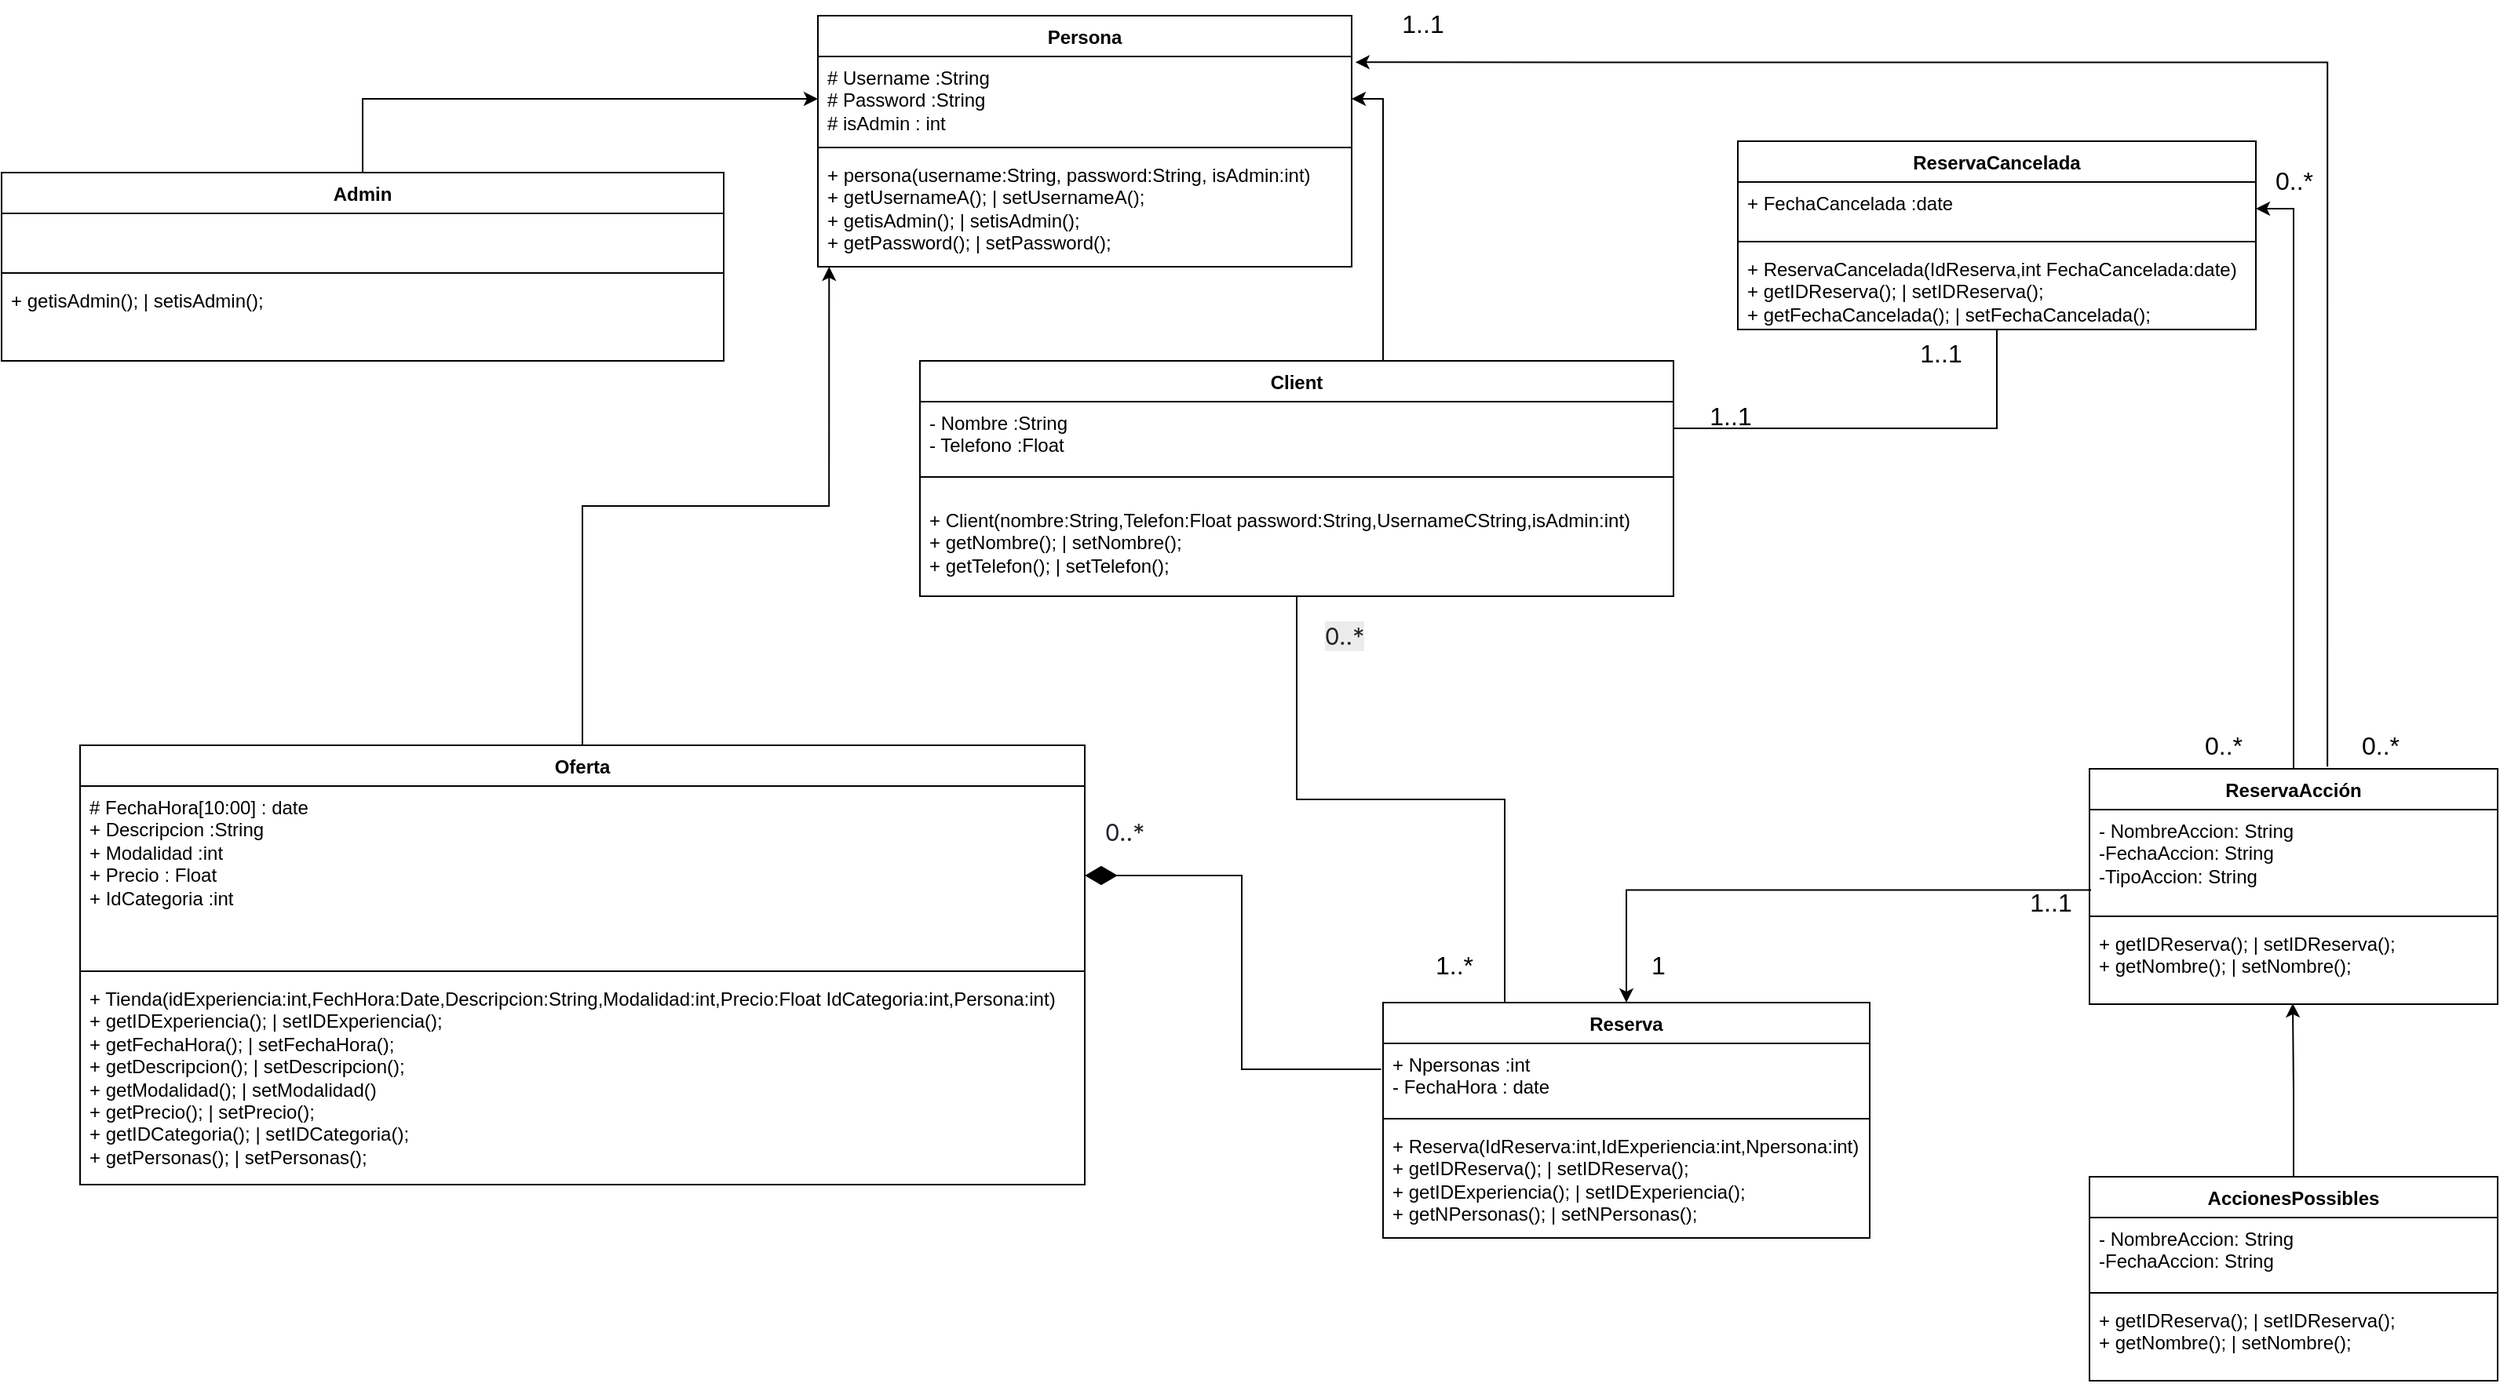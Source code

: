 <mxfile version="24.9.0">
  <diagram name="Pàgina-1" id="YVHWd9X6C8wZxe6zpNKP">
    <mxGraphModel dx="-63" dy="797" grid="1" gridSize="10" guides="1" tooltips="1" connect="1" arrows="1" fold="1" page="1" pageScale="1" pageWidth="827" pageHeight="1169" math="0" shadow="0">
      <root>
        <mxCell id="0" />
        <mxCell id="1" parent="0" />
        <mxCell id="NQTOUwLC0F2Nmya9_8Xx-1" value="Persona" style="swimlane;fontStyle=1;align=center;verticalAlign=top;childLayout=stackLayout;horizontal=1;startSize=26;horizontalStack=0;resizeParent=1;resizeParentMax=0;resizeLast=0;collapsible=1;marginBottom=0;whiteSpace=wrap;html=1;" vertex="1" parent="1">
          <mxGeometry x="2174" y="160" width="340" height="160" as="geometry" />
        </mxCell>
        <mxCell id="NQTOUwLC0F2Nmya9_8Xx-2" value="&lt;div&gt;&lt;div&gt;# Username&amp;nbsp;&lt;span style=&quot;background-color: initial;&quot;&gt;:String&lt;/span&gt;&lt;/div&gt;&lt;/div&gt;# Password :String&lt;div&gt;# isAdmin : int&amp;nbsp;&lt;br&gt;&lt;/div&gt;" style="text;strokeColor=none;fillColor=none;align=left;verticalAlign=top;spacingLeft=4;spacingRight=4;overflow=hidden;rotatable=0;points=[[0,0.5],[1,0.5]];portConstraint=eastwest;whiteSpace=wrap;html=1;" vertex="1" parent="NQTOUwLC0F2Nmya9_8Xx-1">
          <mxGeometry y="26" width="340" height="54" as="geometry" />
        </mxCell>
        <mxCell id="NQTOUwLC0F2Nmya9_8Xx-3" value="" style="line;strokeWidth=1;fillColor=none;align=left;verticalAlign=middle;spacingTop=-1;spacingLeft=3;spacingRight=3;rotatable=0;labelPosition=right;points=[];portConstraint=eastwest;strokeColor=inherit;" vertex="1" parent="NQTOUwLC0F2Nmya9_8Xx-1">
          <mxGeometry y="80" width="340" height="8" as="geometry" />
        </mxCell>
        <mxCell id="NQTOUwLC0F2Nmya9_8Xx-4" value="+ persona(username:String, password:String, isAdmin:int)&lt;div&gt;&lt;div&gt;+&amp;nbsp;&lt;span style=&quot;background-color: initial;&quot;&gt;getUsernameA(); | setUsernameA();&lt;/span&gt;&lt;/div&gt;&lt;div&gt;+&amp;nbsp;&lt;span style=&quot;background-color: initial;&quot;&gt;getisAdmin(); | setisAdmin();&lt;/span&gt;&lt;/div&gt;&lt;/div&gt;&lt;div&gt;+&amp;nbsp;&lt;span style=&quot;background-color: initial;&quot;&gt;getPassword(); | setPassword();&lt;/span&gt;&lt;span style=&quot;background-color: initial;&quot;&gt;&lt;/span&gt;&lt;/div&gt;" style="text;strokeColor=none;fillColor=none;align=left;verticalAlign=top;spacingLeft=4;spacingRight=4;overflow=hidden;rotatable=0;points=[[0,0.5],[1,0.5]];portConstraint=eastwest;whiteSpace=wrap;html=1;" vertex="1" parent="NQTOUwLC0F2Nmya9_8Xx-1">
          <mxGeometry y="88" width="340" height="72" as="geometry" />
        </mxCell>
        <mxCell id="NQTOUwLC0F2Nmya9_8Xx-5" style="edgeStyle=orthogonalEdgeStyle;rounded=0;orthogonalLoop=1;jettySize=auto;html=1;exitX=0.5;exitY=0;exitDx=0;exitDy=0;entryX=0;entryY=0.5;entryDx=0;entryDy=0;startArrow=none;startFill=0;endArrow=classic;endFill=1;" edge="1" parent="1" source="NQTOUwLC0F2Nmya9_8Xx-6" target="NQTOUwLC0F2Nmya9_8Xx-2">
          <mxGeometry relative="1" as="geometry" />
        </mxCell>
        <mxCell id="NQTOUwLC0F2Nmya9_8Xx-6" value="Admin" style="swimlane;fontStyle=1;align=center;verticalAlign=top;childLayout=stackLayout;horizontal=1;startSize=26;horizontalStack=0;resizeParent=1;resizeParentMax=0;resizeLast=0;collapsible=1;marginBottom=0;whiteSpace=wrap;html=1;" vertex="1" parent="1">
          <mxGeometry x="1654" y="260" width="460" height="120" as="geometry" />
        </mxCell>
        <mxCell id="NQTOUwLC0F2Nmya9_8Xx-7" value="&lt;div&gt;&lt;br&gt;&lt;/div&gt;" style="text;strokeColor=none;fillColor=none;align=left;verticalAlign=top;spacingLeft=4;spacingRight=4;overflow=hidden;rotatable=0;points=[[0,0.5],[1,0.5]];portConstraint=eastwest;whiteSpace=wrap;html=1;" vertex="1" parent="NQTOUwLC0F2Nmya9_8Xx-6">
          <mxGeometry y="26" width="460" height="34" as="geometry" />
        </mxCell>
        <mxCell id="NQTOUwLC0F2Nmya9_8Xx-8" value="" style="line;strokeWidth=1;fillColor=none;align=left;verticalAlign=middle;spacingTop=-1;spacingLeft=3;spacingRight=3;rotatable=0;labelPosition=right;points=[];portConstraint=eastwest;strokeColor=inherit;" vertex="1" parent="NQTOUwLC0F2Nmya9_8Xx-6">
          <mxGeometry y="60" width="460" height="8" as="geometry" />
        </mxCell>
        <mxCell id="NQTOUwLC0F2Nmya9_8Xx-9" value="&lt;div&gt;&lt;span style=&quot;background-color: initial;&quot;&gt;+&amp;nbsp;&lt;/span&gt;&lt;span style=&quot;background-color: initial;&quot;&gt;getisAdmin(); | setisAdmin();&lt;/span&gt;&lt;br&gt;&lt;/div&gt;" style="text;strokeColor=none;fillColor=none;align=left;verticalAlign=top;spacingLeft=4;spacingRight=4;overflow=hidden;rotatable=0;points=[[0,0.5],[1,0.5]];portConstraint=eastwest;whiteSpace=wrap;html=1;" vertex="1" parent="NQTOUwLC0F2Nmya9_8Xx-6">
          <mxGeometry y="68" width="460" height="52" as="geometry" />
        </mxCell>
        <mxCell id="NQTOUwLC0F2Nmya9_8Xx-10" style="edgeStyle=orthogonalEdgeStyle;rounded=0;orthogonalLoop=1;jettySize=auto;html=1;exitX=0.5;exitY=0;exitDx=0;exitDy=0;entryX=1;entryY=0.5;entryDx=0;entryDy=0;startArrow=none;startFill=0;endArrow=classic;endFill=1;" edge="1" parent="1" source="NQTOUwLC0F2Nmya9_8Xx-11" target="NQTOUwLC0F2Nmya9_8Xx-2">
          <mxGeometry relative="1" as="geometry">
            <Array as="points">
              <mxPoint x="2534" y="380" />
              <mxPoint x="2534" y="213" />
            </Array>
          </mxGeometry>
        </mxCell>
        <mxCell id="NQTOUwLC0F2Nmya9_8Xx-11" value="Client" style="swimlane;fontStyle=1;align=center;verticalAlign=top;childLayout=stackLayout;horizontal=1;startSize=26;horizontalStack=0;resizeParent=1;resizeParentMax=0;resizeLast=0;collapsible=1;marginBottom=0;whiteSpace=wrap;html=1;" vertex="1" parent="1">
          <mxGeometry x="2239" y="380" width="480" height="150" as="geometry" />
        </mxCell>
        <mxCell id="NQTOUwLC0F2Nmya9_8Xx-12" value="&lt;div&gt;&lt;span style=&quot;background-color: initial;&quot;&gt;- Nombre :String&lt;/span&gt;&lt;/div&gt;&lt;div&gt;&lt;span style=&quot;background-color: initial;&quot;&gt;- Telefono :Float&lt;/span&gt;&lt;/div&gt;" style="text;strokeColor=none;fillColor=none;align=left;verticalAlign=top;spacingLeft=4;spacingRight=4;overflow=hidden;rotatable=0;points=[[0,0.5],[1,0.5]];portConstraint=eastwest;whiteSpace=wrap;html=1;" vertex="1" parent="NQTOUwLC0F2Nmya9_8Xx-11">
          <mxGeometry y="26" width="480" height="34" as="geometry" />
        </mxCell>
        <mxCell id="NQTOUwLC0F2Nmya9_8Xx-13" value="" style="line;strokeWidth=1;fillColor=none;align=left;verticalAlign=middle;spacingTop=-1;spacingLeft=3;spacingRight=3;rotatable=0;labelPosition=right;points=[];portConstraint=eastwest;strokeColor=inherit;" vertex="1" parent="NQTOUwLC0F2Nmya9_8Xx-11">
          <mxGeometry y="60" width="480" height="28" as="geometry" />
        </mxCell>
        <mxCell id="NQTOUwLC0F2Nmya9_8Xx-14" value="+ Client(nombre:String,Telefon:Float password:String,UsernameCString,isAdmin:int)&lt;div&gt;&lt;/div&gt;&lt;div&gt;+&amp;nbsp;&lt;span style=&quot;background-color: initial;&quot;&gt;getNombre(); | set&lt;/span&gt;Nombre&lt;span style=&quot;background-color: initial;&quot;&gt;();&lt;/span&gt;&lt;/div&gt;&lt;div&gt;+&amp;nbsp;&lt;span style=&quot;background-color: initial;&quot;&gt;getTelefon(); | set&lt;/span&gt;Telefon&lt;span style=&quot;background-color: initial;&quot;&gt;();&lt;/span&gt;&lt;span style=&quot;background-color: initial;&quot;&gt;&lt;/span&gt;&lt;/div&gt;" style="text;strokeColor=none;fillColor=none;align=left;verticalAlign=top;spacingLeft=4;spacingRight=4;overflow=hidden;rotatable=0;points=[[0,0.5],[1,0.5]];portConstraint=eastwest;whiteSpace=wrap;html=1;" vertex="1" parent="NQTOUwLC0F2Nmya9_8Xx-11">
          <mxGeometry y="88" width="480" height="62" as="geometry" />
        </mxCell>
        <mxCell id="NQTOUwLC0F2Nmya9_8Xx-15" style="edgeStyle=orthogonalEdgeStyle;rounded=0;orthogonalLoop=1;jettySize=auto;html=1;entryX=0.004;entryY=0.8;entryDx=0;entryDy=0;startArrow=classic;startFill=1;endArrow=none;endFill=0;entryPerimeter=0;startSize=6;" edge="1" parent="1" source="NQTOUwLC0F2Nmya9_8Xx-17" target="NQTOUwLC0F2Nmya9_8Xx-23">
          <mxGeometry relative="1" as="geometry" />
        </mxCell>
        <mxCell id="NQTOUwLC0F2Nmya9_8Xx-16" style="edgeStyle=orthogonalEdgeStyle;rounded=0;orthogonalLoop=1;jettySize=auto;html=1;exitX=0.25;exitY=0;exitDx=0;exitDy=0;endArrow=none;endFill=0;" edge="1" parent="1" source="NQTOUwLC0F2Nmya9_8Xx-17" target="NQTOUwLC0F2Nmya9_8Xx-11">
          <mxGeometry relative="1" as="geometry" />
        </mxCell>
        <mxCell id="NQTOUwLC0F2Nmya9_8Xx-17" value="Reserva" style="swimlane;fontStyle=1;align=center;verticalAlign=top;childLayout=stackLayout;horizontal=1;startSize=26;horizontalStack=0;resizeParent=1;resizeParentMax=0;resizeLast=0;collapsible=1;marginBottom=0;whiteSpace=wrap;html=1;" vertex="1" parent="1">
          <mxGeometry x="2534" y="789" width="310" height="150" as="geometry" />
        </mxCell>
        <mxCell id="NQTOUwLC0F2Nmya9_8Xx-18" value="&lt;div&gt;+ Npersonas :int&lt;div&gt;&lt;span style=&quot;background-color: initial;&quot;&gt;- FechaHora : date&lt;/span&gt;&lt;/div&gt;&lt;/div&gt;" style="text;strokeColor=none;fillColor=none;align=left;verticalAlign=top;spacingLeft=4;spacingRight=4;overflow=hidden;rotatable=0;points=[[0,0.5],[1,0.5]];portConstraint=eastwest;whiteSpace=wrap;html=1;" vertex="1" parent="NQTOUwLC0F2Nmya9_8Xx-17">
          <mxGeometry y="26" width="310" height="44" as="geometry" />
        </mxCell>
        <mxCell id="NQTOUwLC0F2Nmya9_8Xx-19" value="" style="line;strokeWidth=1;fillColor=none;align=left;verticalAlign=middle;spacingTop=-1;spacingLeft=3;spacingRight=3;rotatable=0;labelPosition=right;points=[];portConstraint=eastwest;strokeColor=inherit;" vertex="1" parent="NQTOUwLC0F2Nmya9_8Xx-17">
          <mxGeometry y="70" width="310" height="8" as="geometry" />
        </mxCell>
        <mxCell id="NQTOUwLC0F2Nmya9_8Xx-20" value="+ Reserva(IdReserva:int,IdExperiencia:int,Npersona:int)&lt;div&gt;+&amp;nbsp;&lt;span style=&quot;background-color: initial;&quot;&gt;getIDReserva(); | setIDReserva();&lt;/span&gt;&lt;/div&gt;&lt;div&gt;+&amp;nbsp;&lt;span style=&quot;background-color: initial;&quot;&gt;getIDExperiencia(); | setIDExperiencia();&lt;/span&gt;&lt;span style=&quot;background-color: initial;&quot;&gt;&lt;/span&gt;&lt;/div&gt;&lt;div&gt;+&amp;nbsp;&lt;span style=&quot;background-color: initial;&quot;&gt;getNPersonas(); | setNPersonas();&lt;/span&gt;&lt;span style=&quot;background-color: initial;&quot;&gt;&lt;/span&gt;&lt;/div&gt;&lt;div&gt;&lt;span style=&quot;background-color: initial;&quot;&gt;&lt;br&gt;&lt;/span&gt;&lt;/div&gt;" style="text;strokeColor=none;fillColor=none;align=left;verticalAlign=top;spacingLeft=4;spacingRight=4;overflow=hidden;rotatable=0;points=[[0,0.5],[1,0.5]];portConstraint=eastwest;whiteSpace=wrap;html=1;" vertex="1" parent="NQTOUwLC0F2Nmya9_8Xx-17">
          <mxGeometry y="78" width="310" height="72" as="geometry" />
        </mxCell>
        <mxCell id="NQTOUwLC0F2Nmya9_8Xx-21" style="edgeStyle=orthogonalEdgeStyle;rounded=0;orthogonalLoop=1;jettySize=auto;html=1;entryX=1;entryY=0.5;entryDx=0;entryDy=0;endArrow=classic;endFill=1;" edge="1" parent="1" source="NQTOUwLC0F2Nmya9_8Xx-22" target="NQTOUwLC0F2Nmya9_8Xx-28">
          <mxGeometry relative="1" as="geometry" />
        </mxCell>
        <mxCell id="NQTOUwLC0F2Nmya9_8Xx-22" value="ReservaAcción" style="swimlane;fontStyle=1;align=center;verticalAlign=top;childLayout=stackLayout;horizontal=1;startSize=26;horizontalStack=0;resizeParent=1;resizeParentMax=0;resizeLast=0;collapsible=1;marginBottom=0;whiteSpace=wrap;html=1;" vertex="1" parent="1">
          <mxGeometry x="2984" y="640" width="260" height="150" as="geometry" />
        </mxCell>
        <mxCell id="NQTOUwLC0F2Nmya9_8Xx-23" value="&lt;div&gt;- NombreAccion: String&lt;/div&gt;&lt;div&gt;-FechaAccion: String&lt;/div&gt;&lt;div&gt;-TipoAccion: String&lt;/div&gt;" style="text;strokeColor=none;fillColor=none;align=left;verticalAlign=top;spacingLeft=4;spacingRight=4;overflow=hidden;rotatable=0;points=[[0,0.5],[1,0.5]];portConstraint=eastwest;whiteSpace=wrap;html=1;" vertex="1" parent="NQTOUwLC0F2Nmya9_8Xx-22">
          <mxGeometry y="26" width="260" height="64" as="geometry" />
        </mxCell>
        <mxCell id="NQTOUwLC0F2Nmya9_8Xx-24" value="" style="line;strokeWidth=1;fillColor=none;align=left;verticalAlign=middle;spacingTop=-1;spacingLeft=3;spacingRight=3;rotatable=0;labelPosition=right;points=[];portConstraint=eastwest;strokeColor=inherit;" vertex="1" parent="NQTOUwLC0F2Nmya9_8Xx-22">
          <mxGeometry y="90" width="260" height="8" as="geometry" />
        </mxCell>
        <mxCell id="NQTOUwLC0F2Nmya9_8Xx-25" value="&lt;div&gt;+&amp;nbsp;&lt;span style=&quot;background-color: initial;&quot;&gt;getIDReserva(); | setIDReserva();&lt;/span&gt;&lt;/div&gt;&lt;div&gt;+&amp;nbsp;&lt;span style=&quot;background-color: initial;&quot;&gt;getNombre(); | setNombre();&lt;/span&gt;&lt;/div&gt;&lt;div&gt;&lt;span style=&quot;background-color: initial;&quot;&gt;&lt;br&gt;&lt;/span&gt;&lt;/div&gt;" style="text;strokeColor=none;fillColor=none;align=left;verticalAlign=top;spacingLeft=4;spacingRight=4;overflow=hidden;rotatable=0;points=[[0,0.5],[1,0.5]];portConstraint=eastwest;whiteSpace=wrap;html=1;" vertex="1" parent="NQTOUwLC0F2Nmya9_8Xx-22">
          <mxGeometry y="98" width="260" height="52" as="geometry" />
        </mxCell>
        <mxCell id="NQTOUwLC0F2Nmya9_8Xx-26" style="edgeStyle=orthogonalEdgeStyle;rounded=0;orthogonalLoop=1;jettySize=auto;html=1;entryX=1;entryY=0.5;entryDx=0;entryDy=0;startArrow=none;startFill=0;endArrow=none;endFill=0;" edge="1" parent="1" source="NQTOUwLC0F2Nmya9_8Xx-27" target="NQTOUwLC0F2Nmya9_8Xx-12">
          <mxGeometry relative="1" as="geometry" />
        </mxCell>
        <mxCell id="NQTOUwLC0F2Nmya9_8Xx-27" value="ReservaCancelada" style="swimlane;fontStyle=1;align=center;verticalAlign=top;childLayout=stackLayout;horizontal=1;startSize=26;horizontalStack=0;resizeParent=1;resizeParentMax=0;resizeLast=0;collapsible=1;marginBottom=0;whiteSpace=wrap;html=1;" vertex="1" parent="1">
          <mxGeometry x="2760" y="240" width="330" height="120" as="geometry" />
        </mxCell>
        <mxCell id="NQTOUwLC0F2Nmya9_8Xx-28" value="+ FechaCancelada :date" style="text;strokeColor=none;fillColor=none;align=left;verticalAlign=top;spacingLeft=4;spacingRight=4;overflow=hidden;rotatable=0;points=[[0,0.5],[1,0.5]];portConstraint=eastwest;whiteSpace=wrap;html=1;" vertex="1" parent="NQTOUwLC0F2Nmya9_8Xx-27">
          <mxGeometry y="26" width="330" height="34" as="geometry" />
        </mxCell>
        <mxCell id="NQTOUwLC0F2Nmya9_8Xx-29" value="" style="line;strokeWidth=1;fillColor=none;align=left;verticalAlign=middle;spacingTop=-1;spacingLeft=3;spacingRight=3;rotatable=0;labelPosition=right;points=[];portConstraint=eastwest;strokeColor=inherit;" vertex="1" parent="NQTOUwLC0F2Nmya9_8Xx-27">
          <mxGeometry y="60" width="330" height="8" as="geometry" />
        </mxCell>
        <mxCell id="NQTOUwLC0F2Nmya9_8Xx-30" value="+ ReservaCancelada(IdReserva,int FechaCancelada:date)&lt;div&gt;+&amp;nbsp;&lt;span style=&quot;background-color: initial;&quot;&gt;getIDReserva(); | setIDReserva();&lt;/span&gt;&lt;/div&gt;&lt;div&gt;+&amp;nbsp;&lt;span style=&quot;background-color: initial;&quot;&gt;getFechaCancelada(); | setFechaCancelada();&lt;/span&gt;&lt;span style=&quot;background-color: initial;&quot;&gt;&lt;/span&gt;&lt;/div&gt;" style="text;strokeColor=none;fillColor=none;align=left;verticalAlign=top;spacingLeft=4;spacingRight=4;overflow=hidden;rotatable=0;points=[[0,0.5],[1,0.5]];portConstraint=eastwest;whiteSpace=wrap;html=1;" vertex="1" parent="NQTOUwLC0F2Nmya9_8Xx-27">
          <mxGeometry y="68" width="330" height="52" as="geometry" />
        </mxCell>
        <mxCell id="NQTOUwLC0F2Nmya9_8Xx-31" value="Oferta" style="swimlane;fontStyle=1;align=center;verticalAlign=top;childLayout=stackLayout;horizontal=1;startSize=26;horizontalStack=0;resizeParent=1;resizeParentMax=0;resizeLast=0;collapsible=1;marginBottom=0;whiteSpace=wrap;html=1;" vertex="1" parent="1">
          <mxGeometry x="1704" y="625" width="640" height="280" as="geometry" />
        </mxCell>
        <mxCell id="NQTOUwLC0F2Nmya9_8Xx-32" value="# FechaHora[10:00] : date&amp;nbsp;&lt;br&gt;+ Descripcion :String&lt;br&gt;+ Modalidad :int&lt;br&gt;+ Precio : Float&lt;br&gt;+ IdCategoria :int" style="text;strokeColor=none;fillColor=none;align=left;verticalAlign=top;spacingLeft=4;spacingRight=4;overflow=hidden;rotatable=0;points=[[0,0.5],[1,0.5]];portConstraint=eastwest;whiteSpace=wrap;html=1;" vertex="1" parent="NQTOUwLC0F2Nmya9_8Xx-31">
          <mxGeometry y="26" width="640" height="114" as="geometry" />
        </mxCell>
        <mxCell id="NQTOUwLC0F2Nmya9_8Xx-33" value="" style="line;strokeWidth=1;fillColor=none;align=left;verticalAlign=middle;spacingTop=-1;spacingLeft=3;spacingRight=3;rotatable=0;labelPosition=right;points=[];portConstraint=eastwest;strokeColor=inherit;" vertex="1" parent="NQTOUwLC0F2Nmya9_8Xx-31">
          <mxGeometry y="140" width="640" height="8" as="geometry" />
        </mxCell>
        <mxCell id="NQTOUwLC0F2Nmya9_8Xx-34" value="+ Tienda(idExperiencia:int,FechHora:Date,Descripcion:String,Modalidad:int,Precio:Float IdCategoria:int,Persona:int)&lt;div&gt;+ getIDExperiencia(); | setIDExperiencia();&lt;/div&gt;&lt;div&gt;+ getFechaHora(); | setFechaHora();&lt;/div&gt;&lt;div&gt;+ getDescripcion(); | setDescripcion();&lt;/div&gt;&lt;div&gt;+ getModalidad(); | setModalidad()&lt;/div&gt;&lt;div&gt;+ getPrecio(); | setPrecio();&lt;/div&gt;&lt;div&gt;+ getIDCategoria(); | setIDCategoria();&lt;/div&gt;&lt;div&gt;+ getPersonas(); | setPersonas();&lt;/div&gt;" style="text;strokeColor=none;fillColor=none;align=left;verticalAlign=top;spacingLeft=4;spacingRight=4;overflow=hidden;rotatable=0;points=[[0,0.5],[1,0.5]];portConstraint=eastwest;whiteSpace=wrap;html=1;" vertex="1" parent="NQTOUwLC0F2Nmya9_8Xx-31">
          <mxGeometry y="148" width="640" height="132" as="geometry" />
        </mxCell>
        <mxCell id="NQTOUwLC0F2Nmya9_8Xx-35" value="" style="edgeStyle=orthogonalEdgeStyle;rounded=0;orthogonalLoop=1;jettySize=auto;html=1;entryX=-0.004;entryY=0.376;entryDx=0;entryDy=0;endArrow=none;endFill=0;strokeWidth=1;endSize=18;entryPerimeter=0;startArrow=diamondThin;startFill=1;startSize=18;" edge="1" parent="1" source="NQTOUwLC0F2Nmya9_8Xx-32" target="NQTOUwLC0F2Nmya9_8Xx-18">
          <mxGeometry relative="1" as="geometry" />
        </mxCell>
        <mxCell id="NQTOUwLC0F2Nmya9_8Xx-36" value="1..1" style="text;html=1;align=center;verticalAlign=middle;resizable=0;points=[];autosize=1;strokeColor=none;fillColor=none;fontSize=16;" vertex="1" parent="1">
          <mxGeometry x="2864" y="360" width="50" height="30" as="geometry" />
        </mxCell>
        <mxCell id="NQTOUwLC0F2Nmya9_8Xx-37" value="0..&lt;span style=&quot;background-color: initial;&quot;&gt;*&lt;/span&gt;" style="text;html=1;align=center;verticalAlign=middle;resizable=0;points=[];autosize=1;strokeColor=none;fillColor=none;fontSize=16;" vertex="1" parent="1">
          <mxGeometry x="3089" y="250" width="50" height="30" as="geometry" />
        </mxCell>
        <mxCell id="NQTOUwLC0F2Nmya9_8Xx-38" value="&lt;span style=&quot;color: rgb(33, 37, 41); font-family: -apple-system, BlinkMacSystemFont, &amp;quot;Segoe UI&amp;quot;, Roboto, &amp;quot;Helvetica Neue&amp;quot;, Arial, &amp;quot;Noto Sans&amp;quot;, sans-serif, &amp;quot;Apple Color Emoji&amp;quot;, &amp;quot;Segoe UI Emoji&amp;quot;, &amp;quot;Segoe UI Symbol&amp;quot;, &amp;quot;Noto Color Emoji&amp;quot;; font-size: 15px; text-align: left; text-wrap: wrap; background-color: rgb(255, 255, 255);&quot;&gt;0..*&lt;/span&gt;" style="text;html=1;align=center;verticalAlign=middle;resizable=0;points=[];autosize=1;strokeColor=none;fillColor=none;fontSize=16;" vertex="1" parent="1">
          <mxGeometry x="2344" y="665" width="50" height="30" as="geometry" />
        </mxCell>
        <mxCell id="NQTOUwLC0F2Nmya9_8Xx-39" value="1..*" style="text;html=1;align=center;verticalAlign=middle;resizable=0;points=[];autosize=1;strokeColor=none;fillColor=none;fontSize=16;" vertex="1" parent="1">
          <mxGeometry x="2554" y="750" width="50" height="30" as="geometry" />
        </mxCell>
        <mxCell id="NQTOUwLC0F2Nmya9_8Xx-40" value="&lt;span style=&quot;color: rgb(33, 37, 41); font-family: -apple-system, BlinkMacSystemFont, &amp;quot;Segoe UI&amp;quot;, Roboto, &amp;quot;Helvetica Neue&amp;quot;, Arial, &amp;quot;Noto Sans&amp;quot;, sans-serif, &amp;quot;Apple Color Emoji&amp;quot;, &amp;quot;Segoe UI Emoji&amp;quot;, &amp;quot;Segoe UI Symbol&amp;quot;, &amp;quot;Noto Color Emoji&amp;quot;; font-size: 15px; text-align: left; text-wrap: wrap; background-color: rgba(0, 0, 0, 0.075);&quot;&gt;0..*&lt;/span&gt;" style="text;html=1;align=center;verticalAlign=middle;resizable=0;points=[];autosize=1;strokeColor=none;fillColor=none;fontSize=16;" vertex="1" parent="1">
          <mxGeometry x="2484" y="540" width="50" height="30" as="geometry" />
        </mxCell>
        <mxCell id="NQTOUwLC0F2Nmya9_8Xx-41" value="1" style="text;html=1;align=center;verticalAlign=middle;resizable=0;points=[];autosize=1;strokeColor=none;fillColor=none;fontSize=16;" vertex="1" parent="1">
          <mxGeometry x="2694" y="750" width="30" height="30" as="geometry" />
        </mxCell>
        <mxCell id="NQTOUwLC0F2Nmya9_8Xx-42" value="0..*" style="text;html=1;align=center;verticalAlign=middle;resizable=0;points=[];autosize=1;strokeColor=none;fillColor=none;fontSize=16;" vertex="1" parent="1">
          <mxGeometry x="3044" y="610" width="50" height="30" as="geometry" />
        </mxCell>
        <mxCell id="NQTOUwLC0F2Nmya9_8Xx-43" value="1..1" style="text;html=1;align=center;verticalAlign=middle;resizable=0;points=[];autosize=1;strokeColor=none;fillColor=none;fontSize=16;" vertex="1" parent="1">
          <mxGeometry x="2934" y="710" width="50" height="30" as="geometry" />
        </mxCell>
        <mxCell id="NQTOUwLC0F2Nmya9_8Xx-44" value="1..1" style="text;html=1;align=center;verticalAlign=middle;resizable=0;points=[];autosize=1;strokeColor=none;fillColor=none;fontSize=16;" vertex="1" parent="1">
          <mxGeometry x="2730" y="400" width="50" height="30" as="geometry" />
        </mxCell>
        <mxCell id="NQTOUwLC0F2Nmya9_8Xx-45" value="1..1" style="text;html=1;align=center;verticalAlign=middle;resizable=0;points=[];autosize=1;strokeColor=none;fillColor=none;fontSize=16;" vertex="1" parent="1">
          <mxGeometry x="2534" y="150" width="50" height="30" as="geometry" />
        </mxCell>
        <mxCell id="NQTOUwLC0F2Nmya9_8Xx-46" style="edgeStyle=orthogonalEdgeStyle;rounded=0;orthogonalLoop=1;jettySize=auto;html=1;entryX=1.007;entryY=0.068;entryDx=0;entryDy=0;entryPerimeter=0;exitX=0.583;exitY=-0.009;exitDx=0;exitDy=0;exitPerimeter=0;endArrow=classic;endFill=1;endSize=6;" edge="1" parent="1" source="NQTOUwLC0F2Nmya9_8Xx-22" target="NQTOUwLC0F2Nmya9_8Xx-2">
          <mxGeometry relative="1" as="geometry" />
        </mxCell>
        <mxCell id="NQTOUwLC0F2Nmya9_8Xx-47" value="0..*" style="text;html=1;align=center;verticalAlign=middle;resizable=0;points=[];autosize=1;strokeColor=none;fillColor=none;fontSize=16;" vertex="1" parent="1">
          <mxGeometry x="3144" y="610" width="50" height="30" as="geometry" />
        </mxCell>
        <mxCell id="NQTOUwLC0F2Nmya9_8Xx-48" style="edgeStyle=orthogonalEdgeStyle;rounded=0;orthogonalLoop=1;jettySize=auto;html=1;entryX=0.021;entryY=1;entryDx=0;entryDy=0;entryPerimeter=0;" edge="1" parent="1" source="NQTOUwLC0F2Nmya9_8Xx-31" target="NQTOUwLC0F2Nmya9_8Xx-4">
          <mxGeometry relative="1" as="geometry" />
        </mxCell>
        <mxCell id="NQTOUwLC0F2Nmya9_8Xx-49" value="AccionesPossibles" style="swimlane;fontStyle=1;align=center;verticalAlign=top;childLayout=stackLayout;horizontal=1;startSize=26;horizontalStack=0;resizeParent=1;resizeParentMax=0;resizeLast=0;collapsible=1;marginBottom=0;whiteSpace=wrap;html=1;" vertex="1" parent="1">
          <mxGeometry x="2984" y="900" width="260" height="130" as="geometry" />
        </mxCell>
        <mxCell id="NQTOUwLC0F2Nmya9_8Xx-50" value="&lt;div&gt;- NombreAccion: String&lt;/div&gt;&lt;div&gt;-FechaAccion: String&lt;/div&gt;&lt;div&gt;&lt;br&gt;&lt;/div&gt;" style="text;strokeColor=none;fillColor=none;align=left;verticalAlign=top;spacingLeft=4;spacingRight=4;overflow=hidden;rotatable=0;points=[[0,0.5],[1,0.5]];portConstraint=eastwest;whiteSpace=wrap;html=1;" vertex="1" parent="NQTOUwLC0F2Nmya9_8Xx-49">
          <mxGeometry y="26" width="260" height="44" as="geometry" />
        </mxCell>
        <mxCell id="NQTOUwLC0F2Nmya9_8Xx-51" value="" style="line;strokeWidth=1;fillColor=none;align=left;verticalAlign=middle;spacingTop=-1;spacingLeft=3;spacingRight=3;rotatable=0;labelPosition=right;points=[];portConstraint=eastwest;strokeColor=inherit;" vertex="1" parent="NQTOUwLC0F2Nmya9_8Xx-49">
          <mxGeometry y="70" width="260" height="8" as="geometry" />
        </mxCell>
        <mxCell id="NQTOUwLC0F2Nmya9_8Xx-52" value="&lt;div&gt;+&amp;nbsp;&lt;span style=&quot;background-color: initial;&quot;&gt;getIDReserva(); | setIDReserva();&lt;/span&gt;&lt;/div&gt;&lt;div&gt;+&amp;nbsp;&lt;span style=&quot;background-color: initial;&quot;&gt;getNombre(); | setNombre();&lt;/span&gt;&lt;/div&gt;&lt;div&gt;&lt;span style=&quot;background-color: initial;&quot;&gt;&lt;br&gt;&lt;/span&gt;&lt;/div&gt;" style="text;strokeColor=none;fillColor=none;align=left;verticalAlign=top;spacingLeft=4;spacingRight=4;overflow=hidden;rotatable=0;points=[[0,0.5],[1,0.5]];portConstraint=eastwest;whiteSpace=wrap;html=1;" vertex="1" parent="NQTOUwLC0F2Nmya9_8Xx-49">
          <mxGeometry y="78" width="260" height="52" as="geometry" />
        </mxCell>
        <mxCell id="NQTOUwLC0F2Nmya9_8Xx-53" style="edgeStyle=orthogonalEdgeStyle;rounded=0;orthogonalLoop=1;jettySize=auto;html=1;entryX=0.498;entryY=0.99;entryDx=0;entryDy=0;entryPerimeter=0;" edge="1" parent="1" source="NQTOUwLC0F2Nmya9_8Xx-49" target="NQTOUwLC0F2Nmya9_8Xx-25">
          <mxGeometry relative="1" as="geometry" />
        </mxCell>
      </root>
    </mxGraphModel>
  </diagram>
</mxfile>
